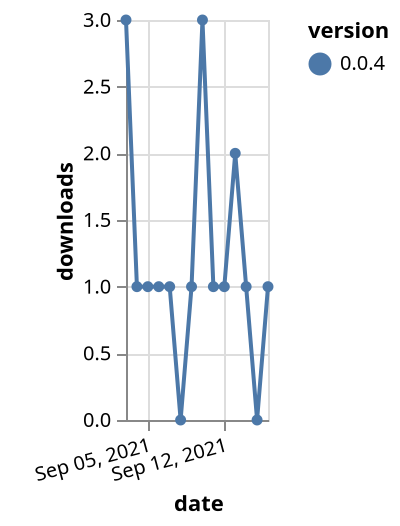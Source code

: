 {"$schema": "https://vega.github.io/schema/vega-lite/v5.json", "description": "A simple bar chart with embedded data.", "data": {"values": [{"date": "2021-09-03", "total": 118, "delta": 3, "version": "0.0.4"}, {"date": "2021-09-04", "total": 119, "delta": 1, "version": "0.0.4"}, {"date": "2021-09-05", "total": 120, "delta": 1, "version": "0.0.4"}, {"date": "2021-09-06", "total": 121, "delta": 1, "version": "0.0.4"}, {"date": "2021-09-07", "total": 122, "delta": 1, "version": "0.0.4"}, {"date": "2021-09-08", "total": 122, "delta": 0, "version": "0.0.4"}, {"date": "2021-09-09", "total": 123, "delta": 1, "version": "0.0.4"}, {"date": "2021-09-10", "total": 126, "delta": 3, "version": "0.0.4"}, {"date": "2021-09-11", "total": 127, "delta": 1, "version": "0.0.4"}, {"date": "2021-09-12", "total": 128, "delta": 1, "version": "0.0.4"}, {"date": "2021-09-13", "total": 130, "delta": 2, "version": "0.0.4"}, {"date": "2021-09-14", "total": 131, "delta": 1, "version": "0.0.4"}, {"date": "2021-09-15", "total": 131, "delta": 0, "version": "0.0.4"}, {"date": "2021-09-16", "total": 132, "delta": 1, "version": "0.0.4"}]}, "width": "container", "mark": {"type": "line", "point": {"filled": true}}, "encoding": {"x": {"field": "date", "type": "temporal", "timeUnit": "yearmonthdate", "title": "date", "axis": {"labelAngle": -15}}, "y": {"field": "delta", "type": "quantitative", "title": "downloads"}, "color": {"field": "version", "type": "nominal"}, "tooltip": {"field": "delta"}}}